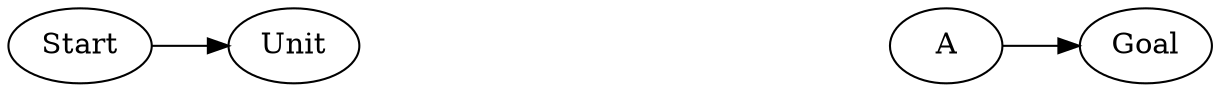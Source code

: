 digraph {
    rankdir=LR

    Start[class="extremity"]
    Goal[class="extremity"]
    ConsoleA[label="Console[A]" style="invis"]
    Unit[class="start,disabled"]
    A[class="goal"]

    Unit -> ConsoleA[label="next" style="invis"]
    ConsoleA -> A[label="eval" style="invis"]

    Start -> Unit[class="start,disabled"]
    A -> Goal[class="goal"]
}
